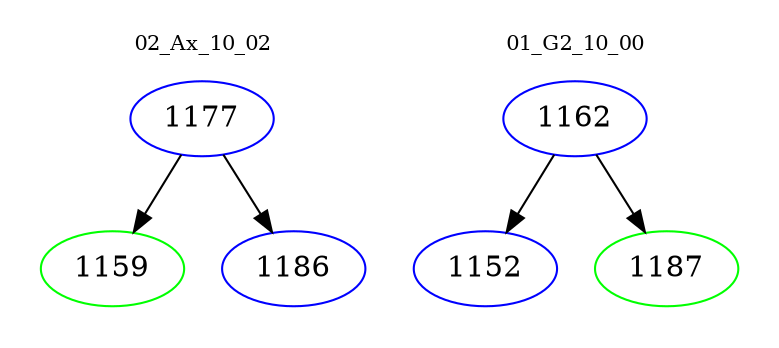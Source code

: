 digraph{
subgraph cluster_0 {
color = white
label = "02_Ax_10_02";
fontsize=10;
T0_1177 [label="1177", color="blue"]
T0_1177 -> T0_1159 [color="black"]
T0_1159 [label="1159", color="green"]
T0_1177 -> T0_1186 [color="black"]
T0_1186 [label="1186", color="blue"]
}
subgraph cluster_1 {
color = white
label = "01_G2_10_00";
fontsize=10;
T1_1162 [label="1162", color="blue"]
T1_1162 -> T1_1152 [color="black"]
T1_1152 [label="1152", color="blue"]
T1_1162 -> T1_1187 [color="black"]
T1_1187 [label="1187", color="green"]
}
}
